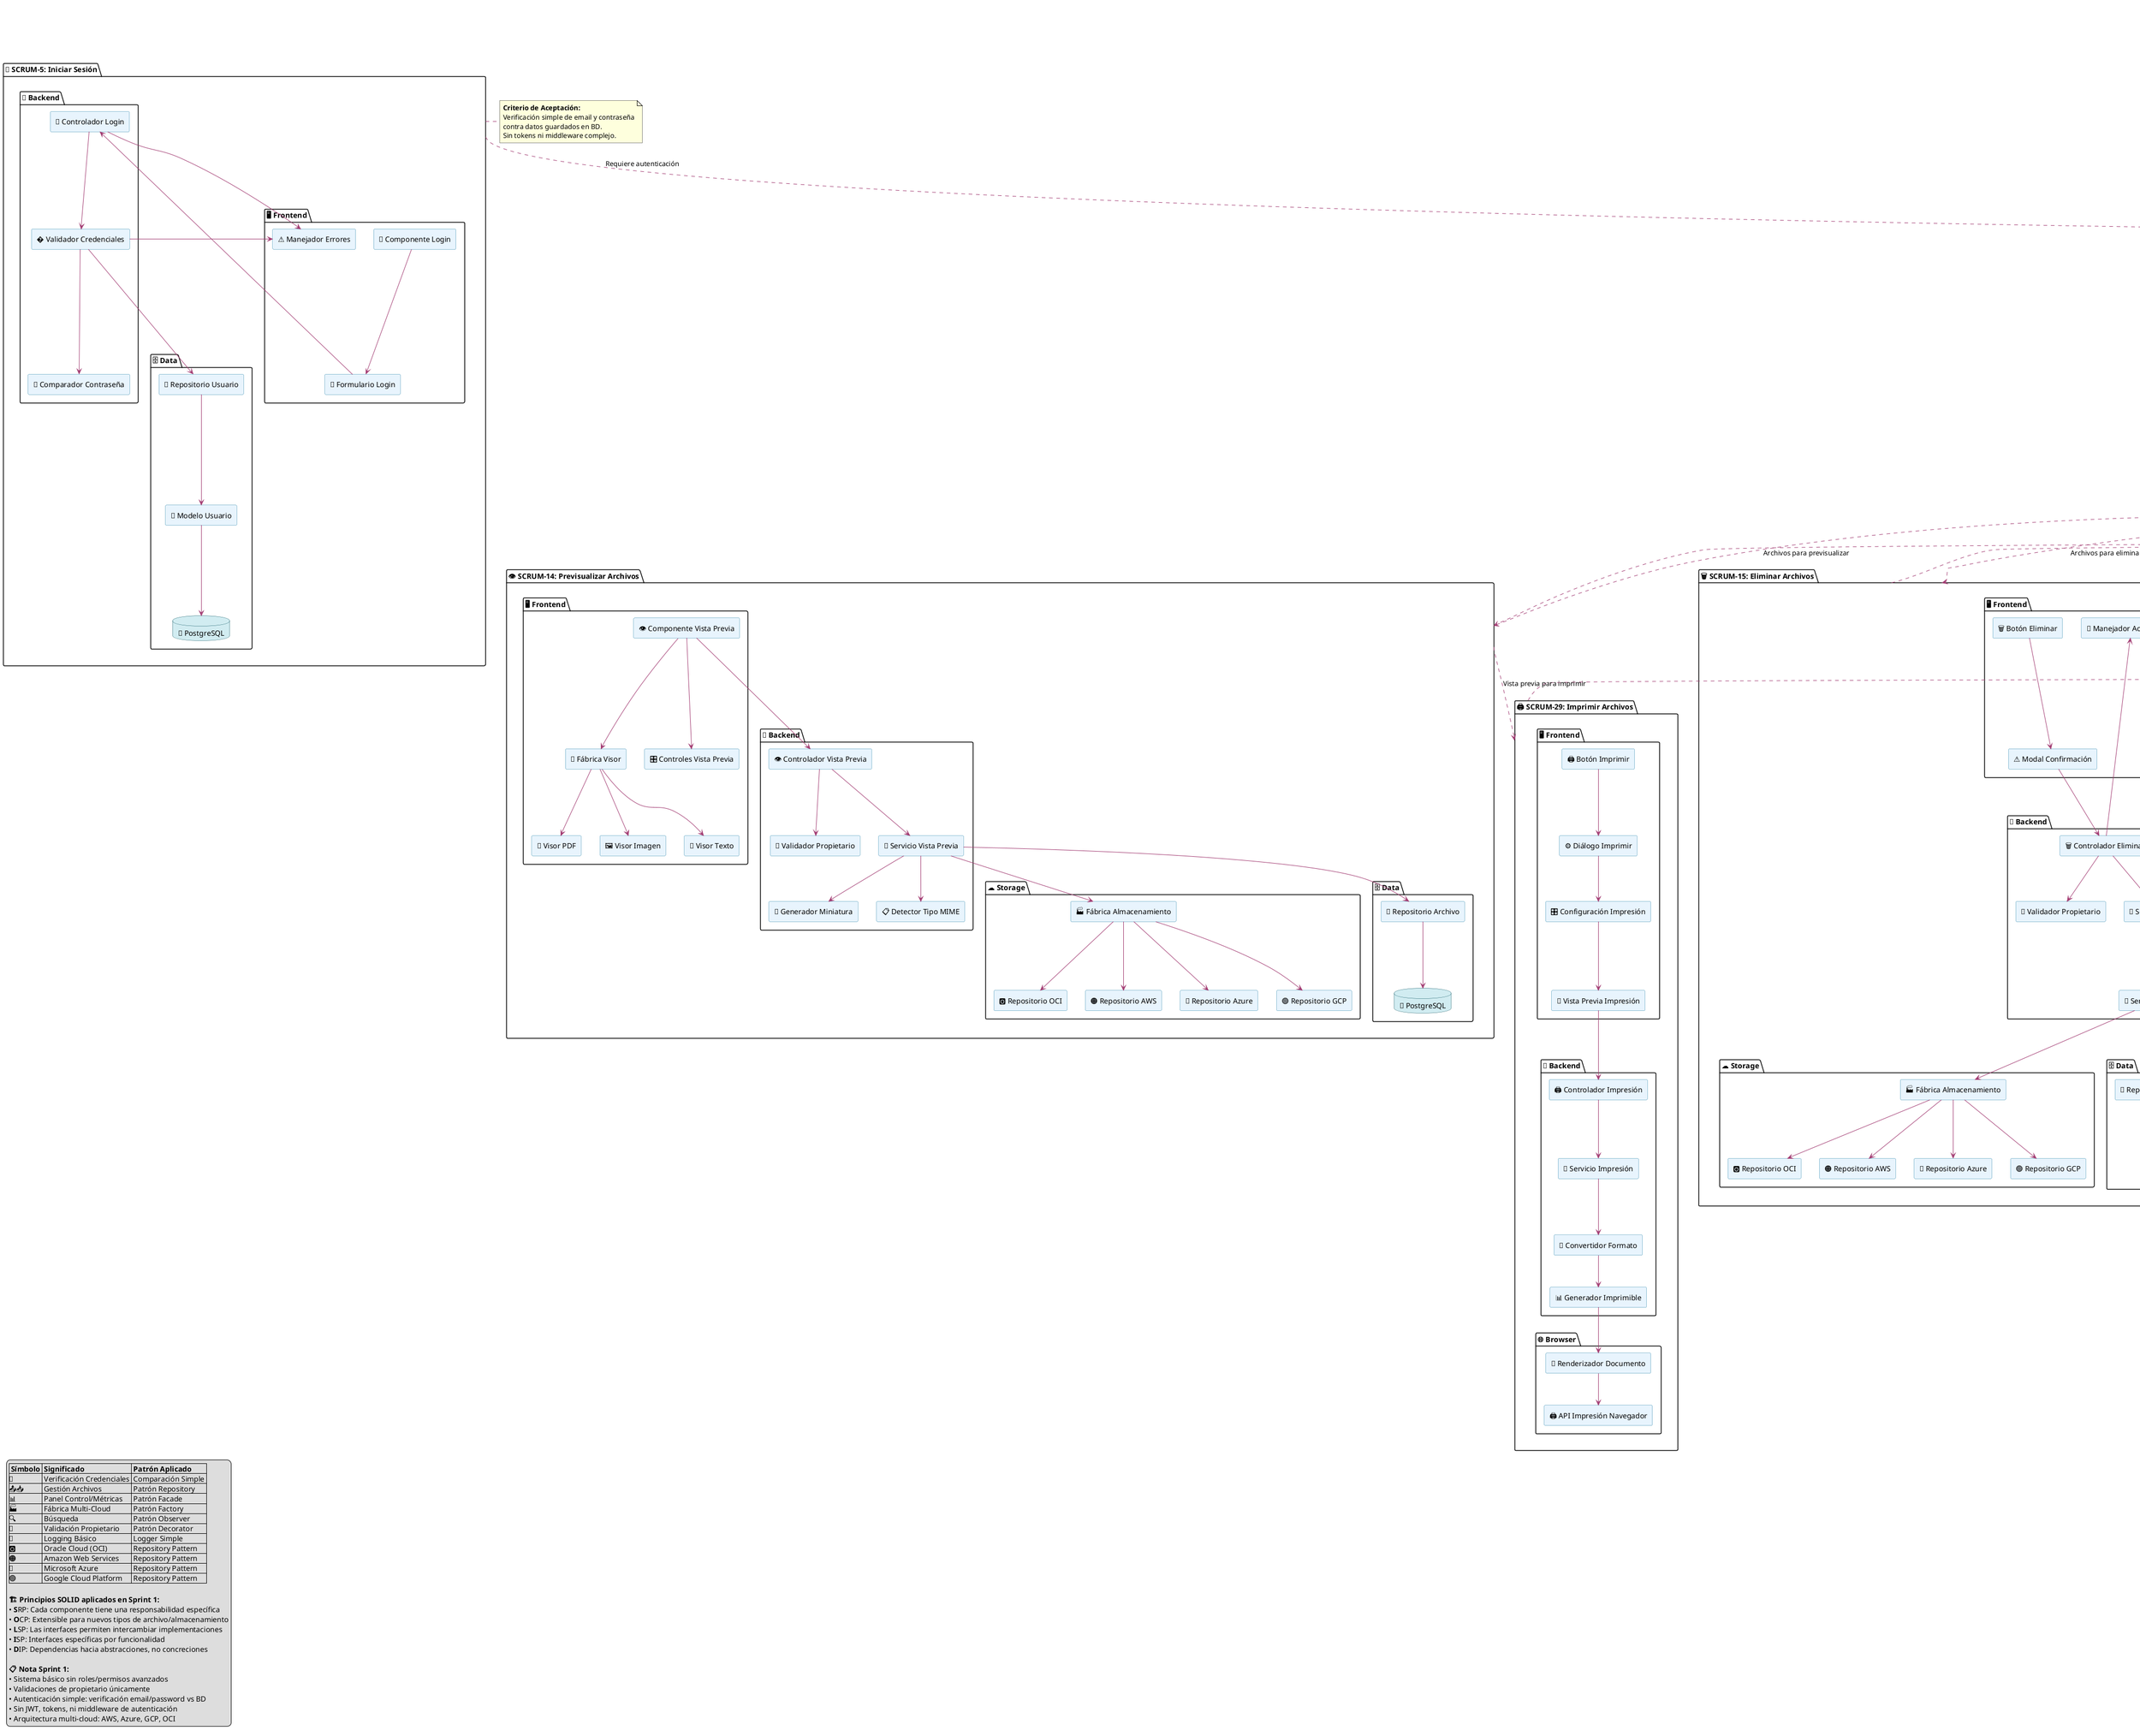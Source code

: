 @startuml diagramas_componentes_sprint1

!define COMPONENT component
!define INTERFACE interface
!define DATABASE database

title **🏗️ DIAGRAMAS DE COMPONENTES POR HISTORIA DE USUARIO**\n//Sprint 1 - Sistema UlStorage//

skinparam componentStyle rectangle
skinparam component {
    BackgroundColor #E8F4FD
    BorderColor #2E86AB
    ArrowColor #A23B72
}

skinparam interface {
    BackgroundColor #FFF3CD
    BorderColor #856404
}

skinparam database {
    BackgroundColor #D1ECF1
    BorderColor #0C5460
}

' ===============================
' SCRUM-5: INICIAR SESIÓN
' ===============================
!startsub SCRUM5

package "🔐 SCRUM-5: Iniciar Sesión" as scrum5 {
    
    ' Frontend Components
    package "🖥️ Frontend" as scrum5_frontend {
        COMPONENT [📱 Componente Login] as login_comp
        COMPONENT [📝 Formulario Login] as login_form
        COMPONENT [⚠️ Manejador Errores] as error_handler
    }
    
    ' Backend Components  
    package "🔧 Backend" as scrum5_backend {
        COMPONENT [🔐 Controlador Login] as auth_ctrl
        COMPONENT [� Validador Credenciales] as credential_validator
        COMPONENT [🔑 Comparador Contraseña] as pwd_validator
    }
    
    ' Data Layer
    package "🗄️ Data" as scrum5_data {
        COMPONENT [👤 Repositorio Usuario] as user_repo
        COMPONENT [👤 Modelo Usuario] as user_model
        DATABASE "🐘 PostgreSQL" as db_users
    }
    
    ' Flujo de componentes simplificado
    login_comp --> login_form
    login_form --> auth_ctrl
    auth_ctrl --> credential_validator
    credential_validator --> pwd_validator
    credential_validator --> user_repo
    user_repo --> user_model
    user_model --> db_users
    
    ' Error handling
    auth_ctrl --> error_handler
    credential_validator --> error_handler
}

note right of scrum5 : **Criterio de Aceptación:**\nVerificación simple de email y contraseña\ncontra datos guardados en BD.\nSin tokens ni middleware complejo.

!endsub

' ===============================
' SCRUM-6: CERRAR SESIÓN
' ===============================
!startsub SCRUM6

package "🚪 SCRUM-6: Cerrar Sesión" as scrum6 {
    
    ' Frontend Components
    package "🖥️ Frontend" as scrum6_frontend {
        COMPONENT [🚪 Botón Cerrar Sesión] as logout_btn
        COMPONENT [🔄 Manejador Redirección] as redirect_handler
        COMPONENT [🧹 Limpiador Sesión] as session_cleaner
    }
    
    ' Backend Components
    package "🔧 Backend" as scrum6_backend {
        COMPONENT [� Controlador Logout] as logout_ctrl
        COMPONENT [📝 Logger Básico] as logout_log
    }
    
    ' Data Layer
    package "🗄️ Data" as scrum6_data {
        DATABASE "🐘 PostgreSQL" as db_sessions
    }
    
    ' Flujo de componentes simplificado
    logout_btn --> logout_ctrl
    logout_ctrl --> session_cleaner
    logout_ctrl --> logout_log
    logout_ctrl --> redirect_handler
    logout_log --> db_sessions
    
}

note right of scrum6 : **Criterio de Aceptación:**\nCerrar sesión simple limpiando\nsesión local sin manejo de tokens

!endsub

' ===============================
' SCRUM-10: PANEL PRINCIPAL
' ===============================
!startsub SCRUM10

package "📊 SCRUM-10: Panel Principal de Navegación" as scrum10 {
    
    ' Frontend Components (Arquitectura Real)
    package "🖥️ Frontend" as scrum10_frontend {
        COMPONENT [📊 DashUser/DashAdmin] as dashboard
        COMPONENT [📁 ActiveFilesTable] as file_list
        COMPONENT [🗂️ Árbol Carpetas] as folder_tree
        COMPONENT [📈 GlobalMetrics] as metrics_panel
        COMPONENT [👤 UserHeader] as user_header
        COMPONENT [⚡ QuickActions] as quick_actions
        COMPONENT [�️ ServersStatus] as servers_status
    }
    
    ' Backend Components
    package "🔧 Backend" as scrum10_backend {
        COMPONENT [📄 Controlador Archivo] as file_ctrl
        COMPONENT [📁 Controlador Carpeta] as folder_ctrl
        COMPONENT [📊 Servicio Dashboard] as dash_svc
        COMPONENT [📈 Servicio Métricas] as metrics_svc
        COMPONENT [🗂️ Servicio Navegación] as nav_svc
        COMPONENT [☁️ Controlador Proveedor] as provider_ctrl
    }
    
    ' Data Layer
    package "🗄️ Data" as scrum10_data {
        COMPONENT [📄 Repositorio Archivo] as file_repo_dash
        COMPONENT [📁 Repositorio Carpeta] as folder_repo_dash
        COMPONENT [📊 Repositorio Métricas] as metrics_repo
        DATABASE "🐘 PostgreSQL" as db_files
    }
    
    ' Cloud Storage Multi-Proveedor
    package "☁️ Storage" as scrum10_storage {
        COMPONENT [🏭 Fábrica Almacenamiento] as storage_factory
        COMPONENT [🅾️ Repositorio OCI] as oci_provider
        COMPONENT [🟠 Repositorio AWS] as aws_provider
        COMPONENT [🔵 Repositorio Azure] as azure_provider
        COMPONENT [🟢 Repositorio GCP] as gcp_provider
    }
    
    ' Flujo principal (Componentes Reales)
    dashboard --> user_header
    dashboard --> metrics_panel
    dashboard --> quick_actions
    dashboard --> file_list
    dashboard --> servers_status
    
    file_list --> file_ctrl
    folder_tree --> folder_ctrl
    metrics_panel --> dash_svc
    
    file_ctrl --> dash_svc
    folder_ctrl --> dash_svc
    dash_svc --> metrics_svc
    dash_svc --> nav_svc
    
    dash_svc --> file_repo_dash
    dash_svc --> folder_repo_dash
    metrics_svc --> metrics_repo
    
    file_repo_dash --> db_files
    folder_repo_dash --> db_files
    metrics_repo --> db_files
    
    dash_svc --> provider_ctrl
    provider_ctrl --> storage_factory
    storage_factory --> oci_provider
    storage_factory --> aws_provider
    storage_factory --> azure_provider
    storage_factory --> gcp_provider
}

note right of scrum10 : **Criterio de Aceptación:**\nDashboard con vista general,\nlistado de archivos y navegación intuitiva\n\n**Arquitectura Multi-Cloud:**\n• AWS S3 para almacenamiento rápido\n• Azure Blob para integración empresarial\n• GCP Storage para analytics\n• OCI para costos optimizados\n• Factory Pattern para abstracción

!endsub

' ===============================
' SCRUM-11: ACCIONES BÁSICAS
' ===============================
!startsub SCRUM11

package "⚡ SCRUM-11: Acciones Básicas del Panel" as scrum11 {
    
    ' Frontend Components
    package "🖥️ Frontend" as scrum11_frontend {
        COMPONENT [🔘 Botones Acción] as action_buttons
        COMPONENT [📤 Botón Subir] as upload_btn
        COMPONENT [📁 Botón Crear Carpeta] as create_folder_btn
        COMPONENT [🔍 Botón Búsqueda] as search_btn
        COMPONENT [💡 Proveedor Tooltip] as tooltip_provider
    }
    
    ' Routing Components
    package "🛣️ Navigation" as scrum11_nav {
        COMPONENT [🧭 Enrutador] as router
        COMPONENT [🔗 Manejador Rutas] as route_handler
    }
    
    ' Flujo de componentes
    action_buttons --> upload_btn
    action_buttons --> create_folder_btn
    action_buttons --> search_btn
    action_buttons --> tooltip_provider
    
    upload_btn --> router : "/upload"
    create_folder_btn --> router : "/create-folder"
    search_btn --> router : "/search"
    
    router --> route_handler
}

note right of scrum11 : **Criterio de Aceptación:**\nBotones de acciones principales visibles,\nnavegación responsive y tooltips

!endsub

' ===============================
' SCRUM-12: SUBIR ARCHIVOS
' ===============================
!startsub SCRUM12

package "📤 SCRUM-12: Subir Archivos" as scrum12 {
    
    ' Frontend Components
    package "🖥️ Frontend" as scrum12_frontend {
        COMPONENT [📤 Componente Subir] as upload_comp
        COMPONENT [📁 Selector Archivo] as file_selector
        COMPONENT [📊 Barra Progreso] as progress_bar
        COMPONENT [✅ Validador Archivo] as file_validator_fe
        COMPONENT [📋 Cola Subida] as upload_queue
    }
    
    ' Backend Components
    package "🔧 Backend" as scrum12_backend {
        COMPONENT [📤 Controlador Subida] as upload_ctrl
        COMPONENT [🔍 Validador Archivo] as file_validator_be
        COMPONENT [📄 Servicio Archivo] as file_svc
        COMPONENT [🏷️ Extractor Metadatos] as metadata_extractor
        COMPONENT [🔄 Procesador Subida] as upload_processor
    }
    
    ' Storage Layer Multi-Cloud
    package "☁️ Storage" as scrum12_storage {
        COMPONENT [🏭 Fábrica Almacenamiento] as storage_fact
        COMPONENT [🅾️ Repositorio OCI] as oci_repo
        COMPONENT [🟠 Repositorio AWS] as aws_repo
        COMPONENT [🔵 Repositorio Azure] as azure_repo
        COMPONENT [🟢 Repositorio GCP] as gcp_repo
    }
    
    ' Data Layer
    package "🗄️ Data" as scrum12_data {
        COMPONENT [📄 Repositorio Archivo] as file_repo_up
        COMPONENT [📝 Logger Básico] as log_repo
        DATABASE "🐘 PostgreSQL" as db_upload
    }
    
    ' Flujo completo de subida
    upload_comp --> file_selector
    file_selector --> file_validator_fe
    file_validator_fe --> upload_queue
    upload_queue --> progress_bar
    
    upload_comp --> upload_ctrl
    upload_ctrl --> file_validator_be
    file_validator_be --> upload_processor
    upload_processor --> file_svc
    upload_processor --> metadata_extractor
    
    file_svc --> storage_fact
    storage_fact --> oci_repo
    storage_fact --> aws_repo
    storage_fact --> azure_repo
    storage_fact --> gcp_repo
    
    file_svc --> file_repo_up
    file_svc --> log_repo
    file_repo_up --> db_upload
    log_repo --> db_upload
    
    ' Feedback al frontend
    upload_processor --> progress_bar
}

note right of scrum12 : **Criterio de Aceptación:**\nSubir archivos con barra de progreso,\nvalidación de tamaño y tipo

!endsub

' ===============================
' SCRUM-13: DESCARGAR ARCHIVOS
' ===============================
!startsub SCRUM13

package "📥 SCRUM-13: Descargar Archivos" as scrum13 {
    
    ' Frontend Components
    package "🖥️ Frontend" as scrum13_frontend {
        COMPONENT [📥 Botón Descargar] as download_btn
        COMPONENT [📊 Progreso Descarga] as download_progress
        COMPONENT [🔗 Gestor Descarga] as download_mgr
    }
    
    ' Backend Components
    package "🔧 Backend" as scrum13_backend {
        COMPONENT [📥 Controlador Descarga] as download_ctrl
        COMPONENT [👤 Validador Propietario] as perm_validator
        COMPONENT [📄 Servicio Archivo] as file_svc_down
        COMPONENT [🔄 Manejador Stream] as stream_handler
    }
    
    ' Storage Layer Multi-Cloud
    package "☁️ Storage" as scrum13_storage {
        COMPONENT [🏭 Fábrica Almacenamiento] as storage_fact_down
        COMPONENT [🅾️ Repositorio OCI] as oci_repo_down
        COMPONENT [🟠 Repositorio AWS] as aws_repo_down
        COMPONENT [🔵 Repositorio Azure] as azure_repo_down
        COMPONENT [🟢 Repositorio GCP] as gcp_repo_down
    }
    
    ' Data Layer
    package "🗄️ Data" as scrum13_data {
        COMPONENT [📄 Repositorio Archivo] as file_repo_down
        COMPONENT [📝 Logger Básico] as log_repo_down
        DATABASE "🐘 PostgreSQL" as db_download
    }
    
    ' Flujo de descarga
    download_btn --> download_ctrl
    download_ctrl --> perm_validator
    perm_validator --> file_svc_down
    file_svc_down --> storage_fact_down
    storage_fact_down --> oci_repo_down
    storage_fact_down --> aws_repo_down
    storage_fact_down --> azure_repo_down
    storage_fact_down --> gcp_repo_down
    
    file_svc_down --> stream_handler
    stream_handler --> download_mgr
    download_mgr --> download_progress
    
    file_svc_down --> file_repo_down
    file_svc_down --> log_repo_down
    file_repo_down --> db_download
    log_repo_down --> db_download
}

note right of scrum13 : **Criterio de Aceptación:**\nDescargar archivos sin pérdida de calidad,\nmanejo de archivos grandes

!endsub

' ===============================
' SCRUM-14: PREVISUALIZAR ARCHIVOS
' ===============================
!startsub SCRUM14

package "👁️ SCRUM-14: Previsualizar Archivos" as scrum14 {
    
    ' Frontend Components
    package "🖥️ Frontend" as scrum14_frontend {
        COMPONENT [👁️ Componente Vista Previa] as preview_comp
        COMPONENT [📄 Visor PDF] as pdf_viewer
        COMPONENT [🖼️ Visor Imagen] as image_viewer
        COMPONENT [📝 Visor Texto] as text_viewer
        COMPONENT [🔄 Fábrica Visor] as viewer_factory
        COMPONENT [🎛️ Controles Vista Previa] as preview_controls
    }
    
    ' Backend Components
    package "🔧 Backend" as scrum14_backend {
        COMPONENT [👁️ Controlador Vista Previa] as preview_ctrl
        COMPONENT [👤 Validador Propietario] as perm_val_prev
        COMPONENT [📄 Servicio Vista Previa] as preview_svc
        COMPONENT [🔄 Generador Miniatura] as thumbnail_gen
        COMPONENT [📋 Detector Tipo MIME] as mime_detector
    }
    
    ' Storage Layer Multi-Cloud
    package "☁️ Storage" as scrum14_storage {
        COMPONENT [🏭 Fábrica Almacenamiento] as storage_fact_prev
        COMPONENT [🅾️ Repositorio OCI] as oci_repo_prev
        COMPONENT [🟠 Repositorio AWS] as aws_repo_prev
        COMPONENT [🔵 Repositorio Azure] as azure_repo_prev
        COMPONENT [🟢 Repositorio GCP] as gcp_repo_prev
    }
    
    ' Data Layer
    package "🗄️ Data" as scrum14_data {
        COMPONENT [📄 Repositorio Archivo] as file_repo_prev
        DATABASE "🐘 PostgreSQL" as db_preview
    }
    
    ' Flujo de previsualización
    preview_comp --> viewer_factory
    viewer_factory --> pdf_viewer
    viewer_factory --> image_viewer
    viewer_factory --> text_viewer
    preview_comp --> preview_controls
    
    preview_comp --> preview_ctrl
    preview_ctrl --> perm_val_prev
    preview_ctrl --> preview_svc
    preview_svc --> mime_detector
    preview_svc --> thumbnail_gen
    
    preview_svc --> storage_fact_prev
    storage_fact_prev --> oci_repo_prev
    storage_fact_prev --> aws_repo_prev
    storage_fact_prev --> azure_repo_prev
    storage_fact_prev --> gcp_repo_prev
    
    preview_svc --> file_repo_prev
    file_repo_prev --> db_preview
}

note right of scrum14 : **Criterio de Aceptación:**\nVisor integrado para PDF, imágenes y texto,\nnavegación entre páginas

!endsub

' ===============================
' SCRUM-15: ELIMINAR ARCHIVOS
' ===============================
!startsub SCRUM15

package "🗑️ SCRUM-15: Eliminar Archivos" as scrum15 {
    
    ' Frontend Components
    package "🖥️ Frontend" as scrum15_frontend {
        COMPONENT [🗑️ Botón Eliminar] as delete_btn
        COMPONENT [⚠️ Modal Confirmación] as confirm_modal
        COMPONENT [🔄 Manejador Actualización] as refresh_handler
    }
    
    ' Backend Components
    package "🔧 Backend" as scrum15_backend {
        COMPONENT [🗑️ Controlador Eliminar] as delete_ctrl
        COMPONENT [👤 Validador Propietario] as perm_val_del
        COMPONENT [📄 Servicio Archivo] as file_svc_del
        COMPONENT [🧹 Servicio Limpieza] as cleanup_svc
    }
    
    ' Storage Layer Multi-Cloud
    package "☁️ Storage" as scrum15_storage {
        COMPONENT [🏭 Fábrica Almacenamiento] as storage_fact_del
        COMPONENT [🅾️ Repositorio OCI] as oci_repo_del
        COMPONENT [🟠 Repositorio AWS] as aws_repo_del
        COMPONENT [🔵 Repositorio Azure] as azure_repo_del
        COMPONENT [🟢 Repositorio GCP] as gcp_repo_del
    }
    
    ' Data Layer
    package "🗄️ Data" as scrum15_data {
        COMPONENT [📄 Repositorio Archivo] as file_repo_del
        COMPONENT [📝 Logger Básico] as log_repo_del
        DATABASE "🐘 PostgreSQL" as db_delete
    }
    
    ' Flujo de eliminación
    delete_btn --> confirm_modal
    confirm_modal --> delete_ctrl
    delete_ctrl --> perm_val_del
    delete_ctrl --> file_svc_del
    file_svc_del --> cleanup_svc
    
    cleanup_svc --> storage_fact_del
    storage_fact_del --> oci_repo_del
    storage_fact_del --> aws_repo_del
    storage_fact_del --> azure_repo_del
    storage_fact_del --> gcp_repo_del
    
    cleanup_svc --> file_repo_del
    cleanup_svc --> log_repo_del
    file_repo_del --> db_delete
    log_repo_del --> db_delete
    
    delete_ctrl --> refresh_handler
}

note right of scrum15 : **Criterio de Aceptación:**\nConfirmación antes de eliminar,\nactualización automática de vista

!endsub

' ===============================
' SCRUM-17: CREAR CARPETAS
' ===============================
!startsub SCRUM17

package "📁 SCRUM-17: Crear Carpetas" as scrum17 {
    
    ' Frontend Components
    package "🖥️ Frontend" as scrum17_frontend {
        COMPONENT [📁 Botón Crear Carpeta] as create_btn
        COMPONENT [📝 Modal Nombre Carpeta] as name_modal
        COMPONENT [✅ Validador Carpeta] as folder_validator_fe
    }
    
    ' Backend Components
    package "🔧 Backend" as scrum17_backend {
        COMPONENT [📁 Controlador Carpeta] as folder_ctrl_create
        COMPONENT [✅ Validador Nombre] as name_validator
        COMPONENT [📁 Servicio Carpeta] as folder_svc
        COMPONENT [🔍 Verificador Duplicados] as duplicate_checker
    }
    
    ' Storage Layer Multi-Cloud
    package "☁️ Storage" as scrum17_storage {
        COMPONENT [🏭 Fábrica Almacenamiento] as storage_fact_folder
        COMPONENT [🅾️ Repositorio OCI] as oci_repo_folder
        COMPONENT [🟠 Repositorio AWS] as aws_repo_folder
        COMPONENT [🔵 Repositorio Azure] as azure_repo_folder
        COMPONENT [🟢 Repositorio GCP] as gcp_repo_folder
    }
    
    ' Data Layer
    package "🗄️ Data" as scrum17_data {
        COMPONENT [📁 Repositorio Carpeta] as folder_repo_create
        DATABASE "🐘 PostgreSQL" as db_folder
    }
    
    ' Flujo de creación de carpeta
    create_btn --> name_modal
    name_modal --> folder_validator_fe
    folder_validator_fe --> folder_ctrl_create
    folder_ctrl_create --> name_validator
    name_validator --> duplicate_checker
    duplicate_checker --> folder_svc
    
    folder_svc --> storage_fact_folder
    storage_fact_folder --> oci_repo_folder
    storage_fact_folder --> aws_repo_folder
    storage_fact_folder --> azure_repo_folder
    storage_fact_folder --> gcp_repo_folder
    
    folder_svc --> folder_repo_create
    folder_repo_create --> db_folder
}

note right of scrum17 : **Criterio de Aceptación:**\nCrear carpetas con nombres válidos,\nvalidación de duplicados

!endsub

' ===============================
' SCRUM-18: ORDENAR ARCHIVOS
' ===============================
!startsub SCRUM18

package "🔤 SCRUM-18: Ordenar Archivos" as scrum18 {
    
    ' Frontend Components
    package "🖥️ Frontend" as scrum18_frontend {
        COMPONENT [🔤 Controles Ordenar] as sort_controls
        COMPONENT [📊 Encabezado Tabla] as table_header
        COMPONENT [🗂️ Cambiador Vista] as view_switcher
        COMPONENT [🔍 Panel Filtro] as filter_panel
        COMPONENT [💾 Persistencia Orden] as sort_persistence
    }
    
    ' Backend Components
    package "🔧 Backend" as scrum18_backend {
        COMPONENT [🔤 Controlador Orden] as sort_ctrl
        COMPONENT [🔍 Constructor Consulta] as query_builder
        COMPONENT [📊 Servicio Ordenar] as sort_svc
        COMPONENT [📄 Servicio Archivo] as file_svc_sort
    }
    
    ' Data Layer
    package "🗄️ Data" as scrum18_data {
        COMPONENT [📄 Repositorio Archivo] as file_repo_sort
        COMPONENT [🔍 Repositorio Búsqueda] as search_repo
        DATABASE "🐘 PostgreSQL" as db_sort
    }
    
    ' Flujo de ordenamiento
    sort_controls --> table_header
    table_header --> sort_ctrl
    view_switcher --> sort_ctrl
    filter_panel --> sort_ctrl
    
    sort_ctrl --> query_builder
    query_builder --> sort_svc
    sort_svc --> file_svc_sort
    
    file_svc_sort --> file_repo_sort
    file_svc_sort --> search_repo
    file_repo_sort --> db_sort
    search_repo --> db_sort
    
    sort_ctrl --> sort_persistence
}

note right of scrum18 : **Criterio de Aceptación:**\nOrdenar por nombre, fecha, tamaño, tipo.\nFiltros persistentes durante sesión

!endsub

' ===============================
' SCRUM-28: BÚSQUEDA DE ARCHIVOS
' ===============================
!startsub SCRUM28

package "🔍 SCRUM-28: Búsqueda de Archivos" as scrum28 {
    
    ' Frontend Components
    package "🖥️ Frontend" as scrum28_frontend {
        COMPONENT [🔍 Componente Búsqueda] as search_comp
        COMPONENT [📝 Campo Búsqueda] as search_input
        COMPONENT [🎛️ Controles Filtro] as filter_controls
        COMPONENT [📋 Lista Resultados] as results_list
        COMPONENT [⚡ Búsqueda Tiempo Real] as realtime_search
    }
    
    ' Backend Components
    package "🔧 Backend" as scrum28_backend {
        COMPONENT [🔍 Controlador Búsqueda] as search_ctrl
        COMPONENT [🔍 Servicio Búsqueda] as search_svc
        COMPONENT [📊 Servicio Indexación] as indexing_svc
        COMPONENT [🎯 Optimizador Consulta] as query_optimizer
    }
    
    ' Data Layer
    package "🗄️ Data" as scrum28_data {
        COMPONENT [🔍 Repositorio Búsqueda] as search_repo_main
        COMPONENT [📊 Repositorio Índice] as index_repo
        DATABASE "🐘 PostgreSQL" as db_search
    }
    
    ' Flujo de búsqueda
    search_comp --> search_input
    search_input --> realtime_search
    search_comp --> filter_controls
    filter_controls --> search_ctrl
    realtime_search --> search_ctrl
    
    search_ctrl --> search_svc
    search_svc --> query_optimizer
    query_optimizer --> indexing_svc
    
    search_svc --> search_repo_main
    indexing_svc --> index_repo
    search_repo_main --> db_search
    index_repo --> db_search
    
    search_svc --> results_list
}

note right of scrum28 : **Criterio de Aceptación:**\nBúsqueda por nombre y tipo de archivo,\nresultados en tiempo real

!endsub

' ===============================
' SCRUM-29: IMPRIMIR ARCHIVOS
' ===============================
!startsub SCRUM29

package "🖨️ SCRUM-29: Imprimir Archivos" as scrum29 {
    
    ' Frontend Components
    package "🖥️ Frontend" as scrum29_frontend {
        COMPONENT [🖨️ Botón Imprimir] as print_btn
        COMPONENT [⚙️ Diálogo Imprimir] as print_dialog
        COMPONENT [📄 Vista Previa Impresión] as print_preview
        COMPONENT [🎛️ Configuración Impresión] as print_settings
    }
    
    ' Backend Components
    package "🔧 Backend" as scrum29_backend {
        COMPONENT [🖨️ Controlador Impresión] as print_ctrl
        COMPONENT [📄 Servicio Impresión] as print_svc
        COMPONENT [🔄 Convertidor Formato] as format_converter
        COMPONENT [📊 Generador Imprimible] as printable_gen
    }
    
    ' Browser API
    package "🌐 Browser" as scrum29_browser {
        COMPONENT [🖨️ API Impresión Navegador] as browser_print
        COMPONENT [📄 Renderizador Documento] as doc_renderer
    }
    
    ' Flujo de impresión
    print_btn --> print_dialog
    print_dialog --> print_settings
    print_settings --> print_preview
    print_preview --> print_ctrl
    
    print_ctrl --> print_svc
    print_svc --> format_converter
    format_converter --> printable_gen
    
    printable_gen --> doc_renderer
    doc_renderer --> browser_print
}

note right of scrum29 : **Criterio de Aceptación:**\nImprimir desde vista previa,\nsoporte para PDF e imágenes

!endsub

' ===============================
' RELACIONES ENTRE HISTORIAS
' ===============================
package "🔗 DEPENDENCIAS ENTRE HISTORIAS" as dependencies {
    
    scrum5 .down.> scrum10 : "Requiere autenticación"
    scrum10 .down.> scrum11 : "Panel base para acciones"
    scrum11 .down.> scrum12 : "Botón subir archivo"
    scrum12 .down.> scrum14 : "Archivos para previsualizar"
    scrum12 .down.> scrum15 : "Archivos para eliminar"
    scrum17 .down.> scrum18 : "Carpetas para ordenar"
    scrum18 .down.> scrum28 : "Estructura para búsqueda"
    scrum14 .down.> scrum29 : "Vista previa para imprimir"
}

' ===============================
' LEYENDA ARQUITECTÓNICA
' ===============================
legend bottom left
|= Símbolo |= Significado |= Patrón Aplicado |
|🔐| Verificación Credenciales | Comparación Simple |
|📤📥| Gestión Archivos | Patrón Repository |
|📊| Panel Control/Métricas | Patrón Facade |
|🏭| Fábrica Multi-Cloud | Patrón Factory |
|🔍| Búsqueda | Patrón Observer |
|👤| Validación Propietario | Patrón Decorator |
|📝| Logging Básico | Logger Simple |
|🅾️| Oracle Cloud (OCI) | Repository Pattern |
|🟠| Amazon Web Services | Repository Pattern |
|🔵| Microsoft Azure | Repository Pattern |
|🟢| Google Cloud Platform | Repository Pattern |

**🏗️ Principios SOLID aplicados en Sprint 1:**
• **S**RP: Cada componente tiene una responsabilidad específica
• **O**CP: Extensible para nuevos tipos de archivo/almacenamiento
• **L**SP: Las interfaces permiten intercambiar implementaciones
• **I**SP: Interfaces específicas por funcionalidad
• **D**IP: Dependencias hacia abstracciones, no concreciones

**📋 Nota Sprint 1:** 
• Sistema básico sin roles/permisos avanzados
• Validaciones de propietario únicamente
• Autenticación simple: verificación email/password vs BD
• Sin JWT, tokens, ni middleware de autenticación
• Arquitectura multi-cloud: AWS, Azure, GCP, OCI
endlegend

@enduml